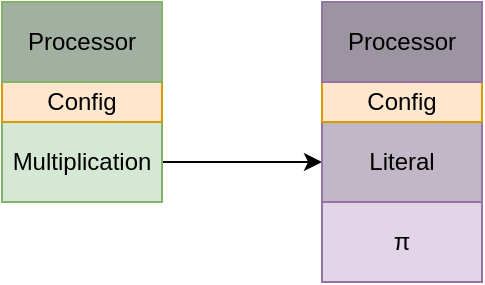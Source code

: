 <mxfile compressed="true" version="24.7.8" pages="5"><diagram id="Ht1M8jgEwFfnCIfOTk4-" name="Stack"><mxGraphModel dx="1709" dy="1690" grid="1" gridSize="10" guides="1" tooltips="1" connect="1" arrows="1" fold="1" page="1" pageScale="1" pageWidth="1169" pageHeight="827" math="0" shadow="0"><root><object label="" id="0"><mxCell/></object><mxCell id="1" parent="0"/><UserObject label="π" link="https://en.wikipedia.org/wiki/Pi" id="audBkQSpiqYrBlWptG_b-1"><mxCell style="rounded=0;whiteSpace=wrap;html=1;fillColor=#e1d5e7;strokeColor=#9673a6;" vertex="1" parent="1"><mxGeometry x="200" y="440" width="80" height="40" as="geometry"/></mxCell></UserObject><mxCell id="audBkQSpiqYrBlWptG_b-2" style="edgeStyle=orthogonalEdgeStyle;rounded=0;orthogonalLoop=1;jettySize=auto;html=1;" edge="1" parent="1" source="audBkQSpiqYrBlWptG_b-3" target="audBkQSpiqYrBlWptG_b-4"><mxGeometry relative="1" as="geometry"/></mxCell><UserObject label="Multiplication" link="https://nasdanika-demos.github.io/compute-graph/references/eClassifiers/Multiplication/index.html" id="audBkQSpiqYrBlWptG_b-3"><mxCell style="rounded=0;whiteSpace=wrap;html=1;fillColor=#d5e8d4;strokeColor=#82b366;" vertex="1" parent="1"><mxGeometry x="40" y="400" width="80" height="40" as="geometry"/></mxCell></UserObject><UserObject label="Literal" link="https://nasdanika-demos.github.io/compute-graph/references/eClassifiers/Literal/index.html" id="audBkQSpiqYrBlWptG_b-4"><mxCell style="rounded=0;whiteSpace=wrap;html=1;fillColor=#C2B7C7;strokeColor=#9673a6;" vertex="1" parent="1"><mxGeometry x="200" y="400" width="80" height="40" as="geometry"/></mxCell></UserObject><UserObject label="Config" link="https://github.com/Nasdanika/core/blob/master/graph/src/main/java/org/nasdanika/graph/processor/NodeProcessorConfig.java" id="audBkQSpiqYrBlWptG_b-5"><mxCell style="rounded=0;whiteSpace=wrap;html=1;fillColor=#ffe6cc;strokeColor=#d79b00;" vertex="1" parent="1"><mxGeometry x="40" y="380" width="80" height="20" as="geometry"/></mxCell></UserObject><UserObject label="Config" link="https://github.com/Nasdanika/core/blob/master/graph/src/main/java/org/nasdanika/graph/processor/NodeProcessorConfig.java" id="audBkQSpiqYrBlWptG_b-6"><mxCell style="rounded=0;whiteSpace=wrap;html=1;fillColor=#ffe6cc;strokeColor=#d79b00;" vertex="1" parent="1"><mxGeometry x="200" y="380" width="80" height="20" as="geometry"/></mxCell></UserObject><UserObject label="Processor" link="https://github.com/Nasdanika-Demos/compute-graph/blob/main/compute/src/main/java/org/nasdanika/demos/graph/compute/computers/model/sync/MultiplicationProcessor.java" id="audBkQSpiqYrBlWptG_b-7"><mxCell style="rounded=0;whiteSpace=wrap;html=1;fillColor=#A2B0A1;strokeColor=#82b366;" vertex="1" parent="1"><mxGeometry x="40" y="340" width="80" height="40" as="geometry"/></mxCell></UserObject><UserObject label="Processor" link="https://github.com/Nasdanika-Demos/compute-graph/blob/main/compute/src/main/java/org/nasdanika/demos/graph/compute/computers/model/sync/LiteralProcessor.java" id="audBkQSpiqYrBlWptG_b-8"><mxCell style="rounded=0;whiteSpace=wrap;html=1;fillColor=#9C94A1;strokeColor=#9673a6;" vertex="1" parent="1"><mxGeometry x="200" y="340" width="80" height="40" as="geometry"/></mxCell></UserObject></root></mxGraphModel></diagram><diagram id="nNWPubFyLsJwNxylf99h" name="Processors"><mxGraphModel dx="1709" dy="1690" grid="1" gridSize="10" guides="1" tooltips="1" connect="1" arrows="1" fold="1" page="1" pageScale="1" pageWidth="850" pageHeight="1100" math="0" shadow="0"><root><mxCell id="0"/><mxCell id="1" parent="0"/><mxCell id="RuKQvLgWJepGfE8HuHvc-1" value="π" style="shape=cylinder3;whiteSpace=wrap;html=1;boundedLbl=1;backgroundOutline=1;size=15;fillColor=#e1d5e7;strokeColor=#9673a6;" vertex="1" parent="1"><mxGeometry x="200" y="560" width="60" height="50" as="geometry"/></mxCell><mxCell id="RuKQvLgWJepGfE8HuHvc-2" value="" style="shape=cylinder3;whiteSpace=wrap;html=1;boundedLbl=1;backgroundOutline=1;size=15;fillColor=#C2B7C7;strokeColor=#7A5E87;" vertex="1" parent="1"><mxGeometry x="200" y="540" width="60" height="50" as="geometry"/></mxCell><mxCell id="RuKQvLgWJepGfE8HuHvc-3" style="rounded=0;orthogonalLoop=1;jettySize=auto;html=1;exitX=0.717;exitY=0.95;exitDx=0;exitDy=0;exitPerimeter=0;entryX=0;entryY=0;entryDx=0;entryDy=30;entryPerimeter=0;" edge="1" parent="1" source="RuKQvLgWJepGfE8HuHvc-5" target="RuKQvLgWJepGfE8HuHvc-11"><mxGeometry relative="1" as="geometry"><mxPoint x="330" y="570" as="targetPoint"/></mxGeometry></mxCell><mxCell id="RuKQvLgWJepGfE8HuHvc-4" style="edgeStyle=none;rounded=0;orthogonalLoop=1;jettySize=auto;html=1;entryX=1;entryY=0;entryDx=0;entryDy=30;entryPerimeter=0;" edge="1" parent="1" source="RuKQvLgWJepGfE8HuHvc-5" target="RuKQvLgWJepGfE8HuHvc-2"><mxGeometry relative="1" as="geometry"><mxPoint x="290" y="570" as="targetPoint"/></mxGeometry></mxCell><mxCell id="RuKQvLgWJepGfE8HuHvc-5" value="*" style="shape=cylinder3;whiteSpace=wrap;html=1;boundedLbl=1;backgroundOutline=1;size=15;fillColor=#d5e8d4;strokeColor=#82b366;" vertex="1" parent="1"><mxGeometry x="280" y="470" width="60" height="50" as="geometry"/></mxCell><mxCell id="RuKQvLgWJepGfE8HuHvc-6" value="r" style="shape=cylinder3;whiteSpace=wrap;html=1;boundedLbl=1;backgroundOutline=1;size=15;fillColor=#bac8d3;strokeColor=#23445d;" vertex="1" parent="1"><mxGeometry x="360" y="560" width="60" height="50" as="geometry"/></mxCell><mxCell id="RuKQvLgWJepGfE8HuHvc-7" value="r" style="shape=cylinder3;whiteSpace=wrap;html=1;boundedLbl=1;backgroundOutline=1;size=15;fillColor=#ffe6cc;strokeColor=#d79b00;" vertex="1" parent="1"><mxGeometry x="480" y="560" width="60" height="50" as="geometry"/></mxCell><mxCell id="RuKQvLgWJepGfE8HuHvc-8" value="" style="shape=cylinder3;whiteSpace=wrap;html=1;boundedLbl=1;backgroundOutline=1;size=15;fillColor=#867F8A;strokeColor=#5C4766;" vertex="1" parent="1"><mxGeometry x="200" y="520" width="60" height="50" as="geometry"/></mxCell><mxCell id="RuKQvLgWJepGfE8HuHvc-9" value="" style="shape=cylinder3;whiteSpace=wrap;html=1;boundedLbl=1;backgroundOutline=1;size=15;fillColor=#A4B3A3;strokeColor=#60854C;" vertex="1" parent="1"><mxGeometry x="280" y="450" width="60" height="50" as="geometry"/></mxCell><mxCell id="RuKQvLgWJepGfE8HuHvc-10" style="edgeStyle=orthogonalEdgeStyle;rounded=0;orthogonalLoop=1;jettySize=auto;html=1;exitX=1;exitY=0;exitDx=0;exitDy=30;exitPerimeter=0;entryX=0;entryY=0;entryDx=0;entryDy=30;entryPerimeter=0;" edge="1" parent="1" source="RuKQvLgWJepGfE8HuHvc-11" target="RuKQvLgWJepGfE8HuHvc-13"><mxGeometry relative="1" as="geometry"/></mxCell><mxCell id="RuKQvLgWJepGfE8HuHvc-11" value="" style="shape=cylinder3;whiteSpace=wrap;html=1;boundedLbl=1;backgroundOutline=1;size=15;fillColor=#A0ACB5;strokeColor=#182F40;" vertex="1" parent="1"><mxGeometry x="360" y="540" width="60" height="50" as="geometry"/></mxCell><mxCell id="RuKQvLgWJepGfE8HuHvc-12" value="" style="shape=cylinder3;whiteSpace=wrap;html=1;boundedLbl=1;backgroundOutline=1;size=15;fillColor=#757E85;strokeColor=#122330;" vertex="1" parent="1"><mxGeometry x="360" y="520" width="60" height="50" as="geometry"/></mxCell><mxCell id="RuKQvLgWJepGfE8HuHvc-13" value="" style="shape=cylinder3;whiteSpace=wrap;html=1;boundedLbl=1;backgroundOutline=1;size=15;fillColor=#D4BFA9;strokeColor=#BA8600;" vertex="1" parent="1"><mxGeometry x="480" y="540" width="60" height="50" as="geometry"/></mxCell><mxCell id="RuKQvLgWJepGfE8HuHvc-14" value="" style="shape=cylinder3;whiteSpace=wrap;html=1;boundedLbl=1;backgroundOutline=1;size=15;fillColor=#877A6C;strokeColor=#946B00;" vertex="1" parent="1"><mxGeometry x="480" y="520" width="60" height="50" as="geometry"/></mxCell><mxCell id="RuKQvLgWJepGfE8HuHvc-15" value="Value" style="text;html=1;strokeColor=none;fillColor=none;align=center;verticalAlign=middle;whiteSpace=wrap;rounded=0;" vertex="1" parent="1"><mxGeometry x="140" y="580" width="60" height="20" as="geometry"/></mxCell><mxCell id="RuKQvLgWJepGfE8HuHvc-16" value="Node" style="text;html=1;strokeColor=none;fillColor=none;align=center;verticalAlign=middle;whiteSpace=wrap;rounded=0;" vertex="1" parent="1"><mxGeometry x="140" y="560" width="60" height="20" as="geometry"/></mxCell><mxCell id="RuKQvLgWJepGfE8HuHvc-17" value="Processor" style="text;html=1;strokeColor=none;fillColor=none;align=center;verticalAlign=middle;whiteSpace=wrap;rounded=0;" vertex="1" parent="1"><mxGeometry x="140" y="535" width="60" height="20" as="geometry"/></mxCell><mxCell id="RuKQvLgWJepGfE8HuHvc-18" value="Node" style="text;html=1;strokeColor=none;fillColor=none;align=center;verticalAlign=middle;whiteSpace=wrap;rounded=0;" vertex="1" parent="1"><mxGeometry x="220" y="489" width="60" height="20" as="geometry"/></mxCell><mxCell id="RuKQvLgWJepGfE8HuHvc-19" value="Processor" style="text;html=1;strokeColor=none;fillColor=none;align=center;verticalAlign=middle;whiteSpace=wrap;rounded=0;" vertex="1" parent="1"><mxGeometry x="219" y="466" width="60" height="20" as="geometry"/></mxCell><mxCell id="RuKQvLgWJepGfE8HuHvc-20" value="" style="endArrow=classic;html=1;rounded=0;" edge="1" parent="1" source="RuKQvLgWJepGfE8HuHvc-21"><mxGeometry width="50" height="50" relative="1" as="geometry"><mxPoint x="310" y="395" as="sourcePoint"/><mxPoint x="309.67" y="445" as="targetPoint"/></mxGeometry></mxCell><mxCell id="RuKQvLgWJepGfE8HuHvc-21" value="Client" style="rounded=1;whiteSpace=wrap;html=1;fillColor=#f5f5f5;fontColor=#333333;strokeColor=#666666;" vertex="1" parent="1"><mxGeometry x="280" y="384" width="60" height="30" as="geometry"/></mxCell></root></mxGraphModel></diagram><diagram id="MUPo-tTeaa0m9Ph_MKap" name="Parse Tree"><mxGraphModel dx="1709" dy="1690" grid="1" gridSize="10" guides="1" tooltips="1" connect="1" arrows="1" fold="1" page="1" pageScale="1" pageWidth="850" pageHeight="1100" math="0" shadow="0"><root><mxCell id="0"/><mxCell id="1" parent="0"/><mxCell id="mc626KIg60mWGHBBbv3T-1" style="rounded=0;orthogonalLoop=1;jettySize=auto;html=1;exitX=0;exitY=1;exitDx=0;exitDy=0;" edge="1" parent="1" source="mc626KIg60mWGHBBbv3T-3" target="mc626KIg60mWGHBBbv3T-6"><mxGeometry relative="1" as="geometry"/></mxCell><mxCell id="mc626KIg60mWGHBBbv3T-2" style="edgeStyle=none;rounded=0;orthogonalLoop=1;jettySize=auto;html=1;exitX=1;exitY=1;exitDx=0;exitDy=0;" edge="1" parent="1" source="mc626KIg60mWGHBBbv3T-3" target="mc626KIg60mWGHBBbv3T-17"><mxGeometry relative="1" as="geometry"/></mxCell><mxCell id="mc626KIg60mWGHBBbv3T-3" value="Solution" style="ellipse;whiteSpace=wrap;html=1;aspect=fixed;fillColor=#f5f5f5;fontColor=#333333;strokeColor=#666666;" vertex="1" parent="1"><mxGeometry x="230" y="150" width="50" height="50" as="geometry"/></mxCell><mxCell id="mc626KIg60mWGHBBbv3T-4" style="edgeStyle=none;rounded=0;orthogonalLoop=1;jettySize=auto;html=1;" edge="1" parent="1" source="mc626KIg60mWGHBBbv3T-6" target="mc626KIg60mWGHBBbv3T-8"><mxGeometry relative="1" as="geometry"/></mxCell><mxCell id="mc626KIg60mWGHBBbv3T-5" style="edgeStyle=none;rounded=0;orthogonalLoop=1;jettySize=auto;html=1;" edge="1" parent="1" source="mc626KIg60mWGHBBbv3T-6" target="mc626KIg60mWGHBBbv3T-7"><mxGeometry relative="1" as="geometry"/></mxCell><mxCell id="mc626KIg60mWGHBBbv3T-6" value="=" style="ellipse;whiteSpace=wrap;html=1;aspect=fixed;fillColor=#dae8fc;strokeColor=#6c8ebf;" vertex="1" parent="1"><mxGeometry x="130" y="230" width="50" height="50" as="geometry"/></mxCell><mxCell id="mc626KIg60mWGHBBbv3T-7" value="2.718" style="ellipse;whiteSpace=wrap;html=1;aspect=fixed;fillColor=#e1d5e7;strokeColor=#9673a6;" vertex="1" parent="1"><mxGeometry x="180" y="310" width="50" height="50" as="geometry"/></mxCell><mxCell id="mc626KIg60mWGHBBbv3T-8" value="r" style="ellipse;whiteSpace=wrap;html=1;aspect=fixed;fillColor=#ffe6cc;strokeColor=#d79b00;" vertex="1" parent="1"><mxGeometry x="80" y="310" width="50" height="50" as="geometry"/></mxCell><mxCell id="mc626KIg60mWGHBBbv3T-9" style="edgeStyle=orthogonalEdgeStyle;rounded=0;orthogonalLoop=1;jettySize=auto;html=1;curved=1;dashed=1;strokeColor=#0000FF;" edge="1" parent="1" source="mc626KIg60mWGHBBbv3T-10" target="mc626KIg60mWGHBBbv3T-8"><mxGeometry relative="1" as="geometry"><Array as="points"><mxPoint x="455" y="540"/><mxPoint x="320" y="540"/><mxPoint x="105" y="540"/></Array></mxGeometry></mxCell><mxCell id="mc626KIg60mWGHBBbv3T-10" value="r" style="ellipse;whiteSpace=wrap;html=1;aspect=fixed;fillColor=#bac8d3;strokeColor=#23445d;" vertex="1" parent="1"><mxGeometry x="430" y="390" width="50" height="50" as="geometry"/></mxCell><mxCell id="mc626KIg60mWGHBBbv3T-11" style="edgeStyle=none;rounded=0;orthogonalLoop=1;jettySize=auto;html=1;" edge="1" parent="1" source="mc626KIg60mWGHBBbv3T-13" target="mc626KIg60mWGHBBbv3T-22"><mxGeometry relative="1" as="geometry"><mxPoint x="368.25" y="393.8" as="targetPoint"/></mxGeometry></mxCell><mxCell id="mc626KIg60mWGHBBbv3T-12" style="edgeStyle=none;rounded=0;orthogonalLoop=1;jettySize=auto;html=1;" edge="1" parent="1" source="mc626KIg60mWGHBBbv3T-13" target="mc626KIg60mWGHBBbv3T-10"><mxGeometry relative="1" as="geometry"/></mxCell><mxCell id="mc626KIg60mWGHBBbv3T-13" value="*" style="ellipse;whiteSpace=wrap;html=1;aspect=fixed;fillColor=#d5e8d4;strokeColor=#82b366;" vertex="1" parent="1"><mxGeometry x="380" y="310" width="50" height="50" as="geometry"/></mxCell><mxCell id="mc626KIg60mWGHBBbv3T-14" value="C" style="ellipse;whiteSpace=wrap;html=1;aspect=fixed;fillColor=#ffe6cc;strokeColor=#d79b00;" vertex="1" parent="1"><mxGeometry x="280" y="310" width="50" height="50" as="geometry"/></mxCell><mxCell id="mc626KIg60mWGHBBbv3T-15" style="edgeStyle=none;rounded=0;orthogonalLoop=1;jettySize=auto;html=1;" edge="1" parent="1" source="mc626KIg60mWGHBBbv3T-17" target="mc626KIg60mWGHBBbv3T-14"><mxGeometry relative="1" as="geometry"/></mxCell><mxCell id="mc626KIg60mWGHBBbv3T-16" style="edgeStyle=none;rounded=0;orthogonalLoop=1;jettySize=auto;html=1;" edge="1" parent="1" source="mc626KIg60mWGHBBbv3T-17" target="mc626KIg60mWGHBBbv3T-13"><mxGeometry relative="1" as="geometry"/></mxCell><mxCell id="mc626KIg60mWGHBBbv3T-17" value="=" style="ellipse;whiteSpace=wrap;html=1;aspect=fixed;fillColor=#dae8fc;strokeColor=#6c8ebf;" vertex="1" parent="1"><mxGeometry x="330" y="230" width="50" height="50" as="geometry"/></mxCell><mxCell id="mc626KIg60mWGHBBbv3T-18" value="π" style="ellipse;whiteSpace=wrap;html=1;aspect=fixed;fillColor=#e1d5e7;strokeColor=#9673a6;" vertex="1" parent="1"><mxGeometry x="375" y="470" width="50" height="50" as="geometry"/></mxCell><mxCell id="mc626KIg60mWGHBBbv3T-19" value="2" style="ellipse;whiteSpace=wrap;html=1;aspect=fixed;fillColor=#e1d5e7;strokeColor=#9673a6;" vertex="1" parent="1"><mxGeometry x="275" y="470" width="50" height="50" as="geometry"/></mxCell><mxCell id="mc626KIg60mWGHBBbv3T-20" style="edgeStyle=none;rounded=0;orthogonalLoop=1;jettySize=auto;html=1;" edge="1" parent="1" source="mc626KIg60mWGHBBbv3T-22" target="mc626KIg60mWGHBBbv3T-19"><mxGeometry relative="1" as="geometry"/></mxCell><mxCell id="mc626KIg60mWGHBBbv3T-21" style="edgeStyle=none;rounded=0;orthogonalLoop=1;jettySize=auto;html=1;" edge="1" parent="1" source="mc626KIg60mWGHBBbv3T-22" target="mc626KIg60mWGHBBbv3T-18"><mxGeometry relative="1" as="geometry"/></mxCell><mxCell id="mc626KIg60mWGHBBbv3T-22" value="*" style="ellipse;whiteSpace=wrap;html=1;aspect=fixed;fillColor=#d5e8d4;strokeColor=#82b366;" vertex="1" parent="1"><mxGeometry x="325" y="390" width="50" height="50" as="geometry"/></mxCell><mxCell id="mc626KIg60mWGHBBbv3T-23" value="Legend" style="align=left;fontSize=16;fontStyle=1;strokeColor=none;fillColor=none;fontColor=#4D4D4D;spacingTop=-8;resizable=0;" vertex="1" parent="1"><mxGeometry x="480" y="150" width="180" height="30" as="geometry"/></mxCell><mxCell id="mc626KIg60mWGHBBbv3T-24" value="" style="shape=table;html=1;whiteSpace=wrap;startSize=0;container=1;collapsible=0;childLayout=tableLayout;fillColor=none;align=left;spacingLeft=10;strokeColor=none;rounded=1;arcSize=11;fontColor=#FFFFFF;resizable=0;points=[[0.25,0,0],[0.5,0,0],[0.75,0,0],[1,0.25,0],[1,0.5,0],[1,0.75,0],[0.75,1,0],[0.5,1,0],[0.25,1,0],[0,0.75,0],[0,0.5,0],[0,0.25,0]];" vertex="1" parent="1"><mxGeometry x="480" y="180" width="180" height="180" as="geometry"/></mxCell><mxCell id="mc626KIg60mWGHBBbv3T-25" value="Statement list" style="shape=partialRectangle;html=1;whiteSpace=wrap;connectable=0;fillColor=#f5f5f5;top=0;left=0;bottom=0;right=0;overflow=hidden;pointerEvents=1;align=left;spacingLeft=10;strokeColor=none;fontColor=#000000;" vertex="1" parent="mc626KIg60mWGHBBbv3T-24"><mxGeometry width="180" height="30" as="geometry"/></mxCell><mxCell id="mc626KIg60mWGHBBbv3T-26" value="Assignment" style="shape=partialRectangle;html=1;whiteSpace=wrap;connectable=0;fillColor=#dae8fc;top=0;left=0;bottom=0;right=0;overflow=hidden;pointerEvents=1;align=left;spacingLeft=10;fontColor=#000000;" vertex="1" parent="mc626KIg60mWGHBBbv3T-24"><mxGeometry y="30" width="180" height="30" as="geometry"/></mxCell><mxCell id="mc626KIg60mWGHBBbv3T-27" value="Multiplication" style="shape=partialRectangle;html=1;whiteSpace=wrap;connectable=0;fillColor=#d5e8d4;top=0;left=0;bottom=0;right=0;overflow=hidden;pointerEvents=1;align=left;spacingLeft=10;fontColor=#000000;" vertex="1" parent="mc626KIg60mWGHBBbv3T-24"><mxGeometry y="60" width="180" height="30" as="geometry"/></mxCell><mxCell id="mc626KIg60mWGHBBbv3T-28" value="Constant/Literal" style="shape=partialRectangle;html=1;whiteSpace=wrap;connectable=0;fillColor=#e1d5e7;top=0;left=0;bottom=0;right=0;overflow=hidden;pointerEvents=1;align=left;spacingLeft=10;fontColor=#000000;" vertex="1" parent="mc626KIg60mWGHBBbv3T-24"><mxGeometry y="90" width="180" height="30" as="geometry"/></mxCell><mxCell id="mc626KIg60mWGHBBbv3T-29" value="Variable" style="shape=partialRectangle;html=1;whiteSpace=wrap;connectable=0;fillColor=#ffe6cc;top=0;left=0;bottom=0;right=0;overflow=hidden;pointerEvents=1;align=left;spacingLeft=10;fontColor=#000000;" vertex="1" parent="mc626KIg60mWGHBBbv3T-24"><mxGeometry y="120" width="180" height="30" as="geometry"/></mxCell><mxCell id="mc626KIg60mWGHBBbv3T-30" value="Variable reference" style="shape=partialRectangle;html=1;whiteSpace=wrap;connectable=0;fillColor=#bac8d3;top=0;left=0;bottom=0;right=0;overflow=hidden;pointerEvents=1;align=left;spacingLeft=10;strokeColor=#23445d;" vertex="1" parent="mc626KIg60mWGHBBbv3T-24"><mxGeometry y="150" width="180" height="30" as="geometry"/></mxCell></root></mxGraphModel></diagram><diagram id="7VnCUpnxyMEc01W0-NPw" name="Handlers and Endpoints"><mxGraphModel dx="1709" dy="1690" grid="1" gridSize="10" guides="1" tooltips="1" connect="1" arrows="1" fold="1" page="1" pageScale="1" pageWidth="850" pageHeight="1100" math="0" shadow="0"><root><mxCell id="0"/><mxCell id="1" parent="0"/><mxCell id="CD-gxCSWADr9-TqJ0T0j-1" value="" style="shape=cylinder3;whiteSpace=wrap;html=1;boundedLbl=1;backgroundOutline=1;size=15;rotation=-90;" vertex="1" parent="1"><mxGeometry x="340" y="120" width="60" height="220" as="geometry"/></mxCell><mxCell id="CD-gxCSWADr9-TqJ0T0j-2" value="" style="rounded=1;whiteSpace=wrap;html=1;" vertex="1" parent="1"><mxGeometry x="117" y="200" width="120" height="60" as="geometry"/></mxCell><mxCell id="CD-gxCSWADr9-TqJ0T0j-3" value="" style="rounded=1;whiteSpace=wrap;html=1;" vertex="1" parent="1"><mxGeometry x="503" y="200" width="120" height="60" as="geometry"/></mxCell><mxCell id="CD-gxCSWADr9-TqJ0T0j-4" value="" style="rounded=0;orthogonalLoop=1;jettySize=auto;html=1;endArrow=none;endFill=0;sketch=0;sourcePerimeterSpacing=0;targetPerimeterSpacing=0;exitX=1;exitY=0.5;exitDx=0;exitDy=0;" edge="1" parent="1" source="CD-gxCSWADr9-TqJ0T0j-9" target="CD-gxCSWADr9-TqJ0T0j-6"><mxGeometry relative="1" as="geometry"><mxPoint x="470" y="219" as="sourcePoint"/></mxGeometry></mxCell><mxCell id="CD-gxCSWADr9-TqJ0T0j-5" value="" style="rounded=0;orthogonalLoop=1;jettySize=auto;html=1;endArrow=halfCircle;endFill=0;entryX=0.5;entryY=0.5;endSize=6;strokeWidth=1;sketch=0;exitX=0;exitY=0.25;exitDx=0;exitDy=0;" edge="1" parent="1" source="CD-gxCSWADr9-TqJ0T0j-8" target="CD-gxCSWADr9-TqJ0T0j-6"><mxGeometry relative="1" as="geometry"><mxPoint x="510" y="219" as="sourcePoint"/></mxGeometry></mxCell><mxCell id="CD-gxCSWADr9-TqJ0T0j-6" value="" style="ellipse;whiteSpace=wrap;html=1;align=center;aspect=fixed;resizable=0;points=[];outlineConnect=0;sketch=0;" vertex="1" parent="1"><mxGeometry x="485" y="214" width="10" height="10" as="geometry"/></mxCell><mxCell id="CD-gxCSWADr9-TqJ0T0j-7" value="Node Processor" style="rounded=1;whiteSpace=wrap;html=1;fillColor=#fff2cc;strokeColor=#d6b656;" vertex="1" parent="1"><mxGeometry x="137" y="210" width="80" height="40" as="geometry"/></mxCell><mxCell id="CD-gxCSWADr9-TqJ0T0j-8" value="Node Processor" style="rounded=1;whiteSpace=wrap;html=1;fillColor=#fff2cc;strokeColor=#d6b656;" vertex="1" parent="1"><mxGeometry x="523" y="210" width="80" height="40" as="geometry"/></mxCell><mxCell id="CD-gxCSWADr9-TqJ0T0j-9" value="source -&amp;gt; target processor" style="rounded=1;whiteSpace=wrap;html=1;fillColor=#fff2cc;strokeColor=#d6b656;" vertex="1" parent="1"><mxGeometry x="300" y="210" width="160" height="18" as="geometry"/></mxCell><mxCell id="CD-gxCSWADr9-TqJ0T0j-10" value="target -&amp;gt; source processor" style="rounded=1;whiteSpace=wrap;html=1;fillColor=#fff2cc;strokeColor=#d6b656;" vertex="1" parent="1"><mxGeometry x="300" y="232" width="160" height="18" as="geometry"/></mxCell><mxCell id="CD-gxCSWADr9-TqJ0T0j-11" value="" style="rounded=0;orthogonalLoop=1;jettySize=auto;html=1;endArrow=none;endFill=0;sketch=0;sourcePerimeterSpacing=0;targetPerimeterSpacing=0;exitX=1;exitY=0.25;exitDx=0;exitDy=0;" edge="1" parent="1" source="CD-gxCSWADr9-TqJ0T0j-7" target="CD-gxCSWADr9-TqJ0T0j-13"><mxGeometry relative="1" as="geometry"><mxPoint x="227" y="219" as="sourcePoint"/></mxGeometry></mxCell><mxCell id="CD-gxCSWADr9-TqJ0T0j-12" value="" style="rounded=0;orthogonalLoop=1;jettySize=auto;html=1;endArrow=halfCircle;endFill=0;entryX=0.5;entryY=0.5;endSize=6;strokeWidth=1;sketch=0;" edge="1" parent="1" source="CD-gxCSWADr9-TqJ0T0j-9" target="CD-gxCSWADr9-TqJ0T0j-13"><mxGeometry relative="1" as="geometry"><mxPoint x="267" y="219" as="sourcePoint"/></mxGeometry></mxCell><mxCell id="CD-gxCSWADr9-TqJ0T0j-13" value="" style="ellipse;whiteSpace=wrap;html=1;align=center;aspect=fixed;resizable=0;points=[];outlineConnect=0;sketch=0;" vertex="1" parent="1"><mxGeometry x="242" y="214" width="10" height="10" as="geometry"/></mxCell><mxCell id="CD-gxCSWADr9-TqJ0T0j-14" value="" style="rounded=0;orthogonalLoop=1;jettySize=auto;html=1;endArrow=none;endFill=0;sketch=0;sourcePerimeterSpacing=0;targetPerimeterSpacing=0;" edge="1" parent="1" source="CD-gxCSWADr9-TqJ0T0j-10" target="CD-gxCSWADr9-TqJ0T0j-16"><mxGeometry relative="1" as="geometry"><mxPoint x="270" y="241" as="sourcePoint"/></mxGeometry></mxCell><mxCell id="CD-gxCSWADr9-TqJ0T0j-15" value="" style="rounded=0;orthogonalLoop=1;jettySize=auto;html=1;endArrow=halfCircle;endFill=0;entryX=0.5;entryY=0.5;endSize=6;strokeWidth=1;sketch=0;exitX=1;exitY=0.75;exitDx=0;exitDy=0;" edge="1" parent="1" source="CD-gxCSWADr9-TqJ0T0j-7" target="CD-gxCSWADr9-TqJ0T0j-16"><mxGeometry relative="1" as="geometry"><mxPoint x="200" y="241" as="sourcePoint"/></mxGeometry></mxCell><mxCell id="CD-gxCSWADr9-TqJ0T0j-16" value="" style="ellipse;whiteSpace=wrap;html=1;align=center;aspect=fixed;resizable=0;points=[];outlineConnect=0;sketch=0;" vertex="1" parent="1"><mxGeometry x="245" y="236" width="10" height="10" as="geometry"/></mxCell><mxCell id="CD-gxCSWADr9-TqJ0T0j-17" value="" style="rounded=0;orthogonalLoop=1;jettySize=auto;html=1;endArrow=none;endFill=0;sketch=0;sourcePerimeterSpacing=0;targetPerimeterSpacing=0;exitX=0;exitY=0.75;exitDx=0;exitDy=0;" edge="1" parent="1" source="CD-gxCSWADr9-TqJ0T0j-8" target="CD-gxCSWADr9-TqJ0T0j-19"><mxGeometry relative="1" as="geometry"><mxPoint x="512" y="241" as="sourcePoint"/></mxGeometry></mxCell><mxCell id="CD-gxCSWADr9-TqJ0T0j-18" value="" style="rounded=0;orthogonalLoop=1;jettySize=auto;html=1;endArrow=halfCircle;endFill=0;entryX=0.5;entryY=0.5;endSize=6;strokeWidth=1;sketch=0;exitX=1;exitY=0.5;exitDx=0;exitDy=0;" edge="1" parent="1" source="CD-gxCSWADr9-TqJ0T0j-10" target="CD-gxCSWADr9-TqJ0T0j-19"><mxGeometry relative="1" as="geometry"><mxPoint x="470" y="241" as="sourcePoint"/></mxGeometry></mxCell><mxCell id="CD-gxCSWADr9-TqJ0T0j-19" value="" style="ellipse;whiteSpace=wrap;html=1;align=center;aspect=fixed;resizable=0;points=[];outlineConnect=0;sketch=0;" vertex="1" parent="1"><mxGeometry x="487" y="236" width="10" height="10" as="geometry"/></mxCell></root></mxGraphModel></diagram><diagram id="PTUhazuLRDQ7JxL5fPWo" name="Pass-through"><mxGraphModel dx="1709" dy="1690" grid="1" gridSize="10" guides="1" tooltips="1" connect="1" arrows="1" fold="1" page="1" pageScale="1" pageWidth="850" pageHeight="1100" math="0" shadow="0"><root><mxCell id="0"/><mxCell id="1" parent="0"/><mxCell id="aYyaYK-Ue41chDmqwomB-1" value="" style="shape=cylinder3;whiteSpace=wrap;html=1;boundedLbl=1;backgroundOutline=1;size=15;rotation=-90;" vertex="1" parent="1"><mxGeometry x="340" y="120" width="60" height="220" as="geometry"/></mxCell><mxCell id="aYyaYK-Ue41chDmqwomB-2" value="" style="rounded=1;whiteSpace=wrap;html=1;" vertex="1" parent="1"><mxGeometry x="117" y="200" width="120" height="60" as="geometry"/></mxCell><mxCell id="aYyaYK-Ue41chDmqwomB-3" value="" style="rounded=1;whiteSpace=wrap;html=1;" vertex="1" parent="1"><mxGeometry x="503" y="200" width="120" height="60" as="geometry"/></mxCell><mxCell id="aYyaYK-Ue41chDmqwomB-4" value="" style="rounded=0;orthogonalLoop=1;jettySize=auto;html=1;endArrow=none;endFill=0;sketch=0;sourcePerimeterSpacing=0;targetPerimeterSpacing=0;exitX=1;exitY=0.25;exitDx=0;exitDy=0;" edge="1" parent="1" source="aYyaYK-Ue41chDmqwomB-7" target="aYyaYK-Ue41chDmqwomB-6"><mxGeometry relative="1" as="geometry"><mxPoint x="460" y="219" as="sourcePoint"/></mxGeometry></mxCell><mxCell id="aYyaYK-Ue41chDmqwomB-5" value="" style="rounded=0;orthogonalLoop=1;jettySize=auto;html=1;endArrow=halfCircle;endFill=0;entryX=0.5;entryY=0.5;endSize=6;strokeWidth=1;sketch=0;exitX=0;exitY=0.25;exitDx=0;exitDy=0;" edge="1" parent="1" source="aYyaYK-Ue41chDmqwomB-8" target="aYyaYK-Ue41chDmqwomB-6"><mxGeometry relative="1" as="geometry"><mxPoint x="510" y="219" as="sourcePoint"/></mxGeometry></mxCell><mxCell id="aYyaYK-Ue41chDmqwomB-6" value="" style="ellipse;whiteSpace=wrap;html=1;align=center;aspect=fixed;resizable=0;points=[];outlineConnect=0;sketch=0;" vertex="1" parent="1"><mxGeometry x="485" y="214" width="10" height="10" as="geometry"/></mxCell><mxCell id="aYyaYK-Ue41chDmqwomB-7" value="Node Processor" style="rounded=1;whiteSpace=wrap;html=1;fillColor=#fff2cc;strokeColor=#d6b656;" vertex="1" parent="1"><mxGeometry x="137" y="210" width="80" height="40" as="geometry"/></mxCell><mxCell id="aYyaYK-Ue41chDmqwomB-8" value="Node Processor" style="rounded=1;whiteSpace=wrap;html=1;fillColor=#fff2cc;strokeColor=#d6b656;" vertex="1" parent="1"><mxGeometry x="523" y="210" width="80" height="40" as="geometry"/></mxCell><mxCell id="aYyaYK-Ue41chDmqwomB-9" value="" style="rounded=0;orthogonalLoop=1;jettySize=auto;html=1;endArrow=none;endFill=0;sketch=0;sourcePerimeterSpacing=0;targetPerimeterSpacing=0;exitX=0;exitY=0.75;exitDx=0;exitDy=0;" edge="1" parent="1" source="aYyaYK-Ue41chDmqwomB-8" target="aYyaYK-Ue41chDmqwomB-11"><mxGeometry relative="1" as="geometry"><mxPoint x="300" y="241" as="sourcePoint"/></mxGeometry></mxCell><mxCell id="aYyaYK-Ue41chDmqwomB-10" value="" style="rounded=0;orthogonalLoop=1;jettySize=auto;html=1;endArrow=halfCircle;endFill=0;entryX=0.5;entryY=0.5;endSize=6;strokeWidth=1;sketch=0;exitX=1;exitY=0.75;exitDx=0;exitDy=0;" edge="1" parent="1" source="aYyaYK-Ue41chDmqwomB-7" target="aYyaYK-Ue41chDmqwomB-11"><mxGeometry relative="1" as="geometry"><mxPoint x="200" y="241" as="sourcePoint"/></mxGeometry></mxCell><mxCell id="aYyaYK-Ue41chDmqwomB-11" value="" style="ellipse;whiteSpace=wrap;html=1;align=center;aspect=fixed;resizable=0;points=[];outlineConnect=0;sketch=0;" vertex="1" parent="1"><mxGeometry x="245" y="236" width="10" height="10" as="geometry"/></mxCell></root></mxGraphModel></diagram></mxfile>